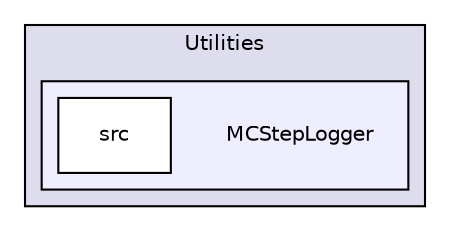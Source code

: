 digraph "/home/travis/build/AliceO2Group/AliceO2/Utilities/MCStepLogger" {
  bgcolor=transparent;
  compound=true
  node [ fontsize="10", fontname="Helvetica"];
  edge [ labelfontsize="10", labelfontname="Helvetica"];
  subgraph clusterdir_b05a5fa85f84bfc9013183c9d87f9a36 {
    graph [ bgcolor="#ddddee", pencolor="black", label="Utilities" fontname="Helvetica", fontsize="10", URL="dir_b05a5fa85f84bfc9013183c9d87f9a36.html"]
  subgraph clusterdir_7689f0333efaa52ae71a33d099d65f30 {
    graph [ bgcolor="#eeeeff", pencolor="black", label="" URL="dir_7689f0333efaa52ae71a33d099d65f30.html"];
    dir_7689f0333efaa52ae71a33d099d65f30 [shape=plaintext label="MCStepLogger"];
    dir_bfaa40361d1f4d84c9072453cc7b2e3b [shape=box label="src" color="black" fillcolor="white" style="filled" URL="dir_bfaa40361d1f4d84c9072453cc7b2e3b.html"];
  }
  }
}

